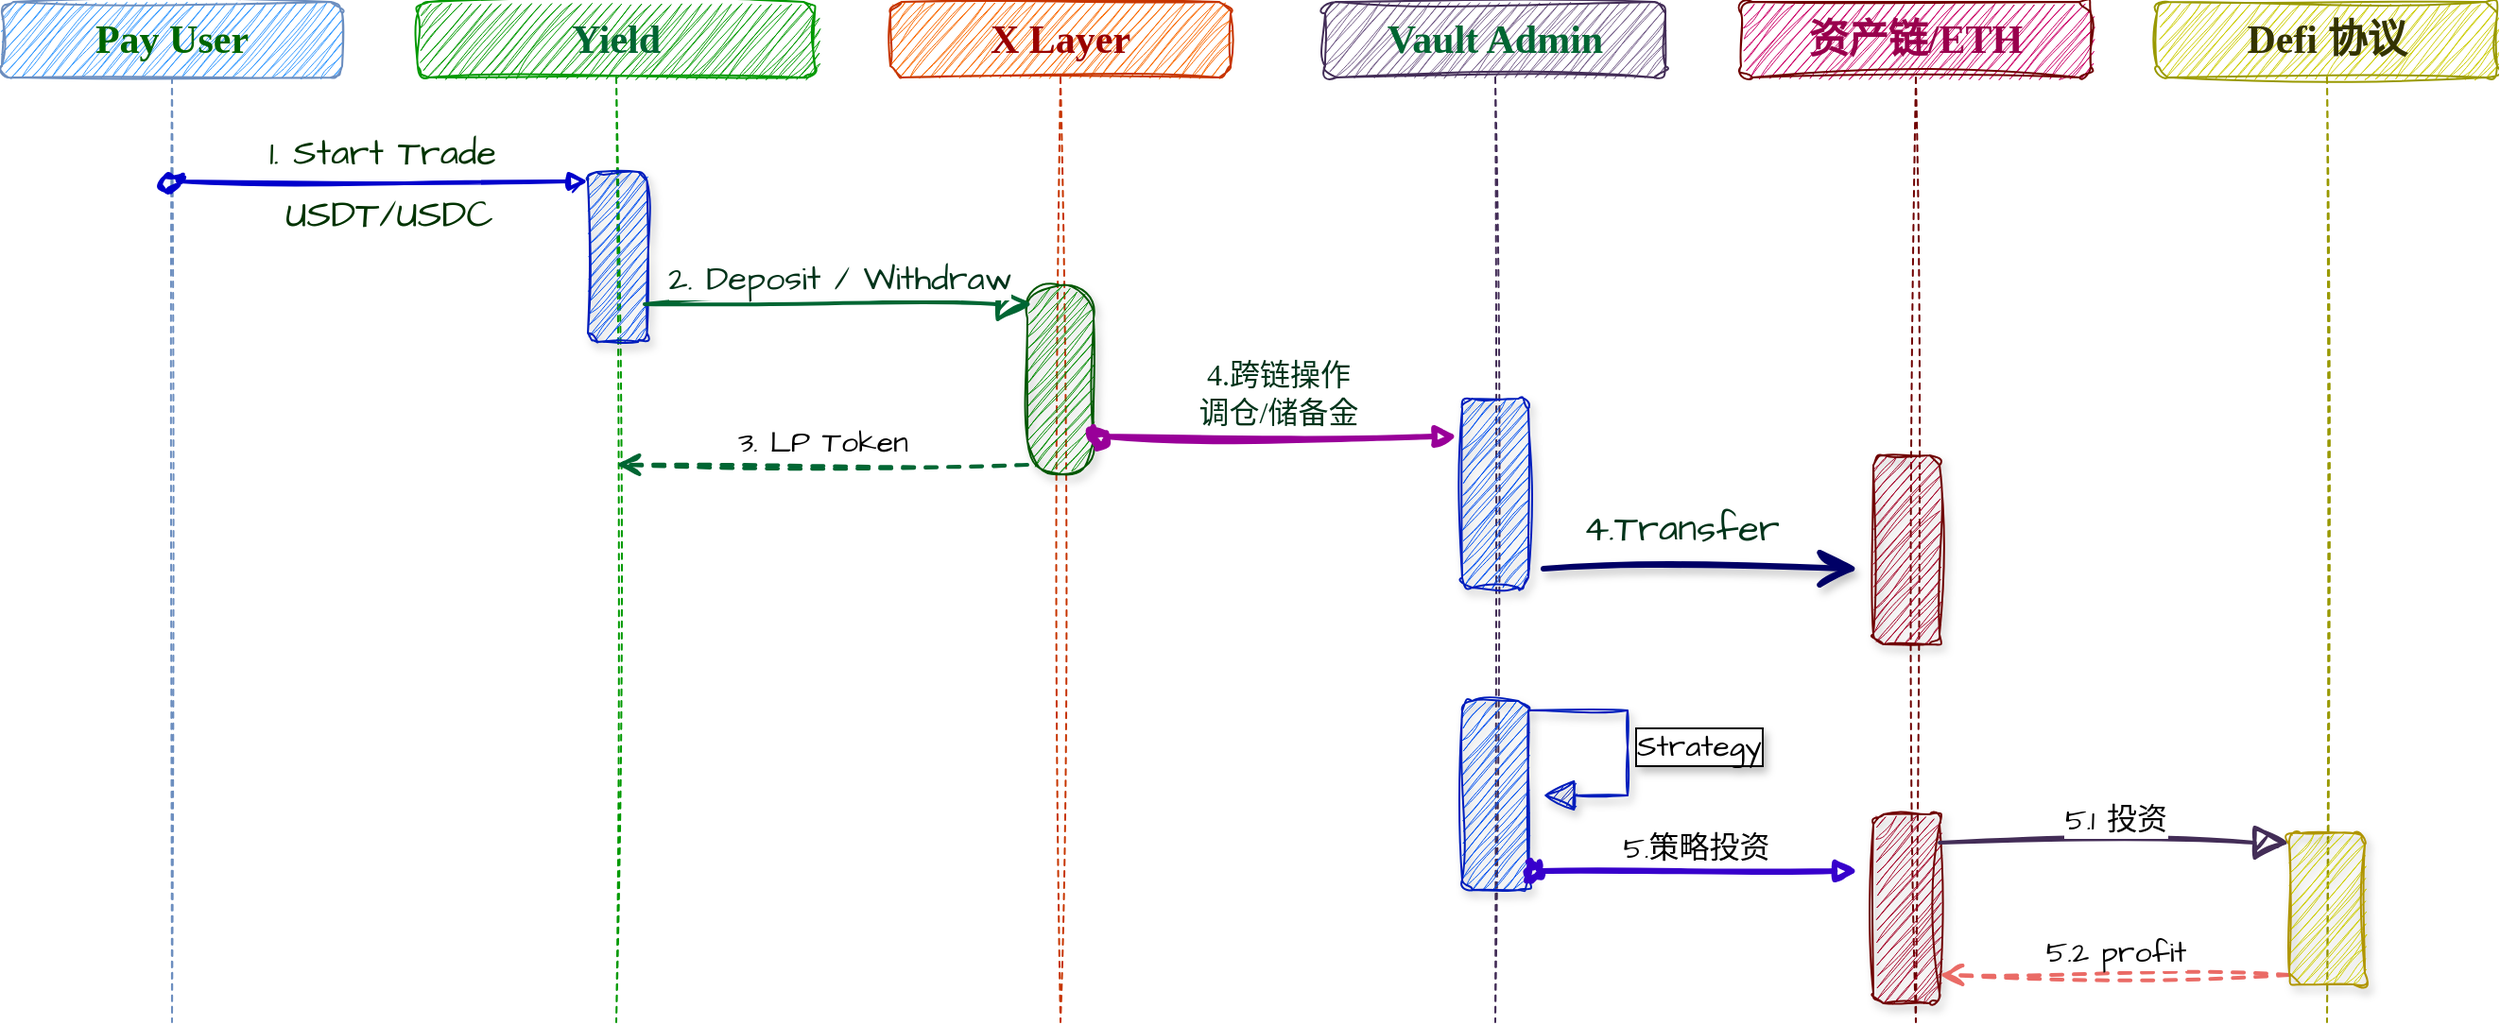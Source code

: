 <mxfile version="27.1.5">
  <diagram name="第 1 页" id="j1TzuLuGr58YibAGpSaS">
    <mxGraphModel dx="2104" dy="924" grid="0" gridSize="1" guides="1" tooltips="1" connect="1" arrows="1" fold="1" page="0" pageScale="1" pageWidth="827" pageHeight="1169" math="0" shadow="0">
      <root>
        <mxCell id="0" />
        <mxCell id="1" parent="0" />
        <mxCell id="IqrCXrtKxaEDs8SVGuVz-1" value="&lt;font style=&quot;color: rgb(0, 102, 0);&quot;&gt;Pay User&lt;/font&gt;" style="shape=umlLifeline;perimeter=lifelinePerimeter;whiteSpace=wrap;html=1;container=1;dropTarget=0;collapsible=0;recursiveResize=0;outlineConnect=0;portConstraint=eastwest;newEdgeStyle={&quot;curved&quot;:0,&quot;rounded&quot;:0};fontFamily=Comic Sans MS;sketch=1;curveFitting=1;jiggle=2;rounded=1;fillColor=#3399FF;strokeColor=#6c8ebf;fontSize=21;fontStyle=1" parent="1" vertex="1">
          <mxGeometry x="-10" width="180" height="540" as="geometry" />
        </mxCell>
        <mxCell id="IqrCXrtKxaEDs8SVGuVz-6" value="&lt;font style=&quot;color: rgb(0, 102, 51);&quot;&gt;Yield&lt;/font&gt;" style="shape=umlLifeline;perimeter=lifelinePerimeter;whiteSpace=wrap;html=1;container=1;dropTarget=0;collapsible=0;recursiveResize=0;outlineConnect=0;portConstraint=eastwest;newEdgeStyle={&quot;curved&quot;:0,&quot;rounded&quot;:0};fontFamily=Comic Sans MS;sketch=1;curveFitting=1;jiggle=2;rounded=1;fillColor=#009900;strokeColor=#009900;fontSize=21;fontStyle=1" parent="1" vertex="1">
          <mxGeometry x="210" width="210" height="540" as="geometry" />
        </mxCell>
        <mxCell id="IqrCXrtKxaEDs8SVGuVz-7" value="" style="html=1;points=[[0,0,0,0,5],[0,1,0,0,-5],[1,0,0,0,5],[1,1,0,0,-5]];perimeter=orthogonalPerimeter;outlineConnect=0;targetShapes=umlLifeline;portConstraint=eastwest;newEdgeStyle={&quot;curved&quot;:0,&quot;rounded&quot;:0};fontFamily=Architects Daughter;fontSource=https%3A%2F%2Ffonts.googleapis.com%2Fcss%3Ffamily%3DArchitects%2BDaughter;fillColor=#0050ef;strokeColor=#001DBC;fontColor=#ffffff;sketch=1;curveFitting=1;jiggle=2;rounded=1;shadow=1;" parent="IqrCXrtKxaEDs8SVGuVz-6" vertex="1">
          <mxGeometry x="90" y="90" width="31.25" height="90" as="geometry" />
        </mxCell>
        <mxCell id="IqrCXrtKxaEDs8SVGuVz-8" value="&lt;font style=&quot;font-size: 19px; color: rgb(0, 51, 0);&quot;&gt;1. Start Trade&lt;/font&gt;" style="html=1;verticalAlign=bottom;startArrow=oval;endArrow=block;startSize=8;curved=0;rounded=0;entryX=0;entryY=0;entryDx=0;entryDy=5;fontFamily=Architects Daughter;fontSource=https%3A%2F%2Ffonts.googleapis.com%2Fcss%3Ffamily%3DArchitects%2BDaughter;fontSize=16;sourcePerimeterSpacing=8;targetPerimeterSpacing=8;strokeColor=#0000CC;strokeWidth=2;sketch=1;curveFitting=1;jiggle=2;" parent="1" source="IqrCXrtKxaEDs8SVGuVz-1" target="IqrCXrtKxaEDs8SVGuVz-7" edge="1">
          <mxGeometry x="0.003" relative="1" as="geometry">
            <mxPoint x="150" y="215" as="sourcePoint" />
            <mxPoint as="offset" />
          </mxGeometry>
        </mxCell>
        <mxCell id="IqrCXrtKxaEDs8SVGuVz-9" value="&lt;font style=&quot;color: rgb(153, 0, 0);&quot;&gt;X Layer&lt;/font&gt;" style="shape=umlLifeline;perimeter=lifelinePerimeter;whiteSpace=wrap;html=1;container=1;dropTarget=0;collapsible=0;recursiveResize=0;outlineConnect=0;portConstraint=eastwest;newEdgeStyle={&quot;curved&quot;:0,&quot;rounded&quot;:0};fontFamily=Comic Sans MS;sketch=1;curveFitting=1;jiggle=2;rounded=1;fillColor=#fa6800;strokeColor=#C73500;fontSize=21;fontStyle=1;fontColor=#000000;" parent="1" vertex="1">
          <mxGeometry x="460" width="180" height="540" as="geometry" />
        </mxCell>
        <mxCell id="IqrCXrtKxaEDs8SVGuVz-11" value="" style="html=1;points=[[0,0,0,0,5],[0,1,0,0,-5],[1,0,0,0,5],[1,1,0,0,-5]];perimeter=orthogonalPerimeter;outlineConnect=0;targetShapes=umlLifeline;portConstraint=eastwest;newEdgeStyle={&quot;curved&quot;:0,&quot;rounded&quot;:0};fontFamily=Architects Daughter;fontSource=https%3A%2F%2Ffonts.googleapis.com%2Fcss%3Ffamily%3DArchitects%2BDaughter;fillColor=#008a00;fontColor=#ffffff;strokeColor=#005700;sketch=1;curveFitting=1;jiggle=2;shadow=1;rounded=1;arcSize=50;labelBackgroundColor=none;textShadow=1;glass=0;" parent="IqrCXrtKxaEDs8SVGuVz-9" vertex="1">
          <mxGeometry x="72.5" y="150" width="35" height="100" as="geometry" />
        </mxCell>
        <mxCell id="IqrCXrtKxaEDs8SVGuVz-12" value="&lt;font style=&quot;font-size: 18px; color: rgb(0, 51, 26);&quot;&gt;2. Deposit / Withdraw&lt;/font&gt;" style="html=1;verticalAlign=bottom;endArrow=block;curved=0;rounded=0;entryX=0;entryY=0;entryDx=0;entryDy=5;fontFamily=Architects Daughter;fontSource=https%3A%2F%2Ffonts.googleapis.com%2Fcss%3Ffamily%3DArchitects%2BDaughter;fontSize=16;startSize=14;endSize=14;sourcePerimeterSpacing=8;targetPerimeterSpacing=8;strokeColor=#006633;strokeWidth=2;sketch=1;curveFitting=1;jiggle=2;shadow=0;" parent="1" edge="1">
          <mxGeometry relative="1" as="geometry">
            <mxPoint x="330" y="160" as="sourcePoint" />
            <mxPoint x="535" y="160" as="targetPoint" />
          </mxGeometry>
        </mxCell>
        <mxCell id="IqrCXrtKxaEDs8SVGuVz-13" value="3. LP Token" style="html=1;verticalAlign=bottom;endArrow=open;dashed=1;endSize=8;curved=0;rounded=1;exitX=0;exitY=1;exitDx=0;exitDy=-5;fontFamily=Architects Daughter;fontSource=https%3A%2F%2Ffonts.googleapis.com%2Fcss%3Ffamily%3DArchitects%2BDaughter;fontSize=16;sourcePerimeterSpacing=8;targetPerimeterSpacing=8;strokeColor=#006633;strokeWidth=2;sketch=1;curveFitting=1;jiggle=2;" parent="1" source="IqrCXrtKxaEDs8SVGuVz-11" target="IqrCXrtKxaEDs8SVGuVz-6" edge="1">
          <mxGeometry x="0.004" relative="1" as="geometry">
            <mxPoint x="400" y="195" as="targetPoint" />
            <mxPoint as="offset" />
          </mxGeometry>
        </mxCell>
        <mxCell id="So9lpCZKGh69Al9hTp2r-1" value="&lt;font style=&quot;color: rgb(0, 102, 51);&quot;&gt;Vault Admin&lt;/font&gt;" style="shape=umlLifeline;perimeter=lifelinePerimeter;whiteSpace=wrap;html=1;container=1;dropTarget=0;collapsible=0;recursiveResize=0;outlineConnect=0;portConstraint=eastwest;newEdgeStyle={&quot;curved&quot;:0,&quot;rounded&quot;:0};fontFamily=Comic Sans MS;sketch=1;curveFitting=1;jiggle=2;rounded=1;fillColor=#76608a;strokeColor=#432D57;fontSize=21;fontStyle=1;fontColor=#ffffff;" parent="1" vertex="1">
          <mxGeometry x="690" width="180" height="540" as="geometry" />
        </mxCell>
        <mxCell id="So9lpCZKGh69Al9hTp2r-2" value="" style="html=1;points=[[0,0,0,0,5],[0,1,0,0,-5],[1,0,0,0,5],[1,1,0,0,-5]];perimeter=orthogonalPerimeter;outlineConnect=0;targetShapes=umlLifeline;portConstraint=eastwest;newEdgeStyle={&quot;curved&quot;:0,&quot;rounded&quot;:0};fontFamily=Architects Daughter;fontSource=https%3A%2F%2Ffonts.googleapis.com%2Fcss%3Ffamily%3DArchitects%2BDaughter;fillColor=#0050ef;fontColor=#ffffff;strokeColor=#001DBC;sketch=1;curveFitting=1;jiggle=2;shadow=1;rounded=1;" parent="So9lpCZKGh69Al9hTp2r-1" vertex="1">
          <mxGeometry x="72.5" y="210" width="35" height="100" as="geometry" />
        </mxCell>
        <mxCell id="So9lpCZKGh69Al9hTp2r-15" value="" style="html=1;points=[[0,0,0,0,5],[0,1,0,0,-5],[1,0,0,0,5],[1,1,0,0,-5]];perimeter=orthogonalPerimeter;outlineConnect=0;targetShapes=umlLifeline;portConstraint=eastwest;newEdgeStyle={&quot;curved&quot;:0,&quot;rounded&quot;:0};fontFamily=Architects Daughter;fontSource=https%3A%2F%2Ffonts.googleapis.com%2Fcss%3Ffamily%3DArchitects%2BDaughter;fillColor=#0050ef;fontColor=#ffffff;strokeColor=#001DBC;sketch=1;curveFitting=1;jiggle=2;shadow=1;rounded=1;" parent="So9lpCZKGh69Al9hTp2r-1" vertex="1">
          <mxGeometry x="72.5" y="370" width="35" height="100" as="geometry" />
        </mxCell>
        <mxCell id="So9lpCZKGh69Al9hTp2r-17" value="Strategy" style="html=1;align=left;spacingLeft=2;endArrow=block;rounded=0;edgeStyle=orthogonalEdgeStyle;curved=0;rounded=0;fontFamily=Architects Daughter;fontSource=https%3A%2F%2Ffonts.googleapis.com%2Fcss%3Ffamily%3DArchitects%2BDaughter;fontSize=16;startSize=14;endSize=14;sourcePerimeterSpacing=8;targetPerimeterSpacing=8;exitX=1;exitY=0;exitDx=0;exitDy=5;exitPerimeter=0;sketch=1;curveFitting=1;jiggle=2;fillColor=#0050ef;strokeColor=#001DBC;shadow=1;labelBorderColor=default;textShadow=1;" parent="So9lpCZKGh69Al9hTp2r-1" source="So9lpCZKGh69Al9hTp2r-15" target="So9lpCZKGh69Al9hTp2r-15" edge="1">
          <mxGeometry relative="1" as="geometry">
            <mxPoint x="130" y="390" as="sourcePoint" />
            <Array as="points">
              <mxPoint x="160" y="375" />
              <mxPoint x="160" y="420" />
            </Array>
            <mxPoint x="143" y="420" as="targetPoint" />
          </mxGeometry>
        </mxCell>
        <mxCell id="So9lpCZKGh69Al9hTp2r-5" value="&lt;font style=&quot;color: rgb(153, 0, 77);&quot;&gt;资产链/ETH&lt;/font&gt;" style="shape=umlLifeline;perimeter=lifelinePerimeter;whiteSpace=wrap;html=1;container=1;dropTarget=0;collapsible=0;recursiveResize=0;outlineConnect=0;portConstraint=eastwest;newEdgeStyle={&quot;curved&quot;:0,&quot;rounded&quot;:0};fontFamily=Comic Sans MS;sketch=1;curveFitting=1;jiggle=2;rounded=1;fillColor=#CC0066;strokeColor=#6F0000;fontSize=21;fontStyle=1;fontColor=#ffffff;" parent="1" vertex="1">
          <mxGeometry x="910" width="185" height="540" as="geometry" />
        </mxCell>
        <mxCell id="So9lpCZKGh69Al9hTp2r-6" value="" style="html=1;points=[[0,0,0,0,5],[0,1,0,0,-5],[1,0,0,0,5],[1,1,0,0,-5]];perimeter=orthogonalPerimeter;outlineConnect=0;targetShapes=umlLifeline;portConstraint=eastwest;newEdgeStyle={&quot;curved&quot;:0,&quot;rounded&quot;:0};fontFamily=Architects Daughter;fontSource=https%3A%2F%2Ffonts.googleapis.com%2Fcss%3Ffamily%3DArchitects%2BDaughter;fillColor=#a20025;fontColor=#ffffff;strokeColor=#6F0000;sketch=1;curveFitting=1;jiggle=2;shadow=1;rounded=1;" parent="So9lpCZKGh69Al9hTp2r-5" vertex="1">
          <mxGeometry x="70" y="240" width="35" height="100" as="geometry" />
        </mxCell>
        <mxCell id="So9lpCZKGh69Al9hTp2r-19" value="" style="html=1;points=[[0,0,0,0,5],[0,1,0,0,-5],[1,0,0,0,5],[1,1,0,0,-5]];perimeter=orthogonalPerimeter;outlineConnect=0;targetShapes=umlLifeline;portConstraint=eastwest;newEdgeStyle={&quot;curved&quot;:0,&quot;rounded&quot;:0};fontFamily=Architects Daughter;fontSource=https%3A%2F%2Ffonts.googleapis.com%2Fcss%3Ffamily%3DArchitects%2BDaughter;fillColor=#a20025;fontColor=#ffffff;strokeColor=#6F0000;sketch=1;curveFitting=1;jiggle=2;shadow=1;rounded=1;" parent="So9lpCZKGh69Al9hTp2r-5" vertex="1">
          <mxGeometry x="70" y="430" width="35" height="100" as="geometry" />
        </mxCell>
        <mxCell id="So9lpCZKGh69Al9hTp2r-24" value="5.1 投资" style="html=1;verticalAlign=bottom;endArrow=block;curved=0;rounded=0;entryX=0;entryY=0;entryDx=0;entryDy=5;fontFamily=Architects Daughter;fontSource=https%3A%2F%2Ffonts.googleapis.com%2Fcss%3Ffamily%3DArchitects%2BDaughter;fontSize=16;startSize=14;endSize=14;sourcePerimeterSpacing=8;targetPerimeterSpacing=8;strokeWidth=2;fillColor=#76608a;strokeColor=#432D57;sketch=1;curveFitting=1;jiggle=2;shadow=0;" parent="So9lpCZKGh69Al9hTp2r-5" target="So9lpCZKGh69Al9hTp2r-23" edge="1">
          <mxGeometry relative="1" as="geometry">
            <mxPoint x="105" y="445" as="sourcePoint" />
          </mxGeometry>
        </mxCell>
        <mxCell id="So9lpCZKGh69Al9hTp2r-25" value="5.2 profit" style="html=1;verticalAlign=bottom;endArrow=open;dashed=1;endSize=8;curved=0;rounded=0;exitX=0;exitY=1;exitDx=0;exitDy=-5;fontFamily=Architects Daughter;fontSource=https%3A%2F%2Ffonts.googleapis.com%2Fcss%3Ffamily%3DArchitects%2BDaughter;fontSize=16;sourcePerimeterSpacing=8;targetPerimeterSpacing=8;strokeWidth=2;strokeColor=#EA6B66;sketch=1;curveFitting=1;jiggle=2;" parent="So9lpCZKGh69Al9hTp2r-5" source="So9lpCZKGh69Al9hTp2r-23" edge="1">
          <mxGeometry relative="1" as="geometry">
            <mxPoint x="105" y="515" as="targetPoint" />
          </mxGeometry>
        </mxCell>
        <mxCell id="So9lpCZKGh69Al9hTp2r-8" value="" style="edgeStyle=none;curved=0;rounded=0;orthogonalLoop=1;jettySize=auto;html=1;fontFamily=Architects Daughter;fontSource=https%3A%2F%2Ffonts.googleapis.com%2Fcss%3Ffamily%3DArchitects%2BDaughter;fontSize=16;startSize=14;endArrow=open;endSize=14;sourcePerimeterSpacing=8;targetPerimeterSpacing=8;strokeColor=#000066;strokeWidth=3;sketch=1;curveFitting=1;jiggle=2;shadow=1;" parent="1" edge="1">
          <mxGeometry relative="1" as="geometry">
            <mxPoint x="805.5" y="300" as="sourcePoint" />
            <mxPoint x="972" y="300" as="targetPoint" />
          </mxGeometry>
        </mxCell>
        <mxCell id="So9lpCZKGh69Al9hTp2r-13" value="&lt;font style=&quot;color: rgb(0, 51, 26);&quot; face=&quot;Comic Sans MS&quot;&gt;4.跨链操作&lt;/font&gt;&lt;div&gt;&lt;font style=&quot;color: rgb(0, 51, 26);&quot; face=&quot;Comic Sans MS&quot;&gt;调仓/储备金&lt;/font&gt;&lt;/div&gt;" style="html=1;verticalAlign=bottom;startArrow=oval;endArrow=block;startSize=8;curved=0;rounded=0;fontFamily=Architects Daughter;fontSource=https%3A%2F%2Ffonts.googleapis.com%2Fcss%3Ffamily%3DArchitects%2BDaughter;fontSize=16;sourcePerimeterSpacing=8;targetPerimeterSpacing=8;strokeColor=#990099;strokeWidth=3;sketch=1;curveFitting=1;jiggle=2;fillColor=#d80073;" parent="1" edge="1">
          <mxGeometry relative="1" as="geometry">
            <mxPoint x="570" y="230" as="sourcePoint" />
            <mxPoint x="760" y="230" as="targetPoint" />
            <mxPoint as="offset" />
          </mxGeometry>
        </mxCell>
        <mxCell id="So9lpCZKGh69Al9hTp2r-14" value="&lt;font style=&quot;color: rgb(0, 51, 26);&quot;&gt;4.Transfer&lt;/font&gt;" style="text;html=1;align=center;verticalAlign=middle;resizable=0;points=[];autosize=1;strokeColor=none;fillColor=none;fontSize=20;fontFamily=Architects Daughter;fontSource=https%3A%2F%2Ffonts.googleapis.com%2Fcss%3Ffamily%3DArchitects%2BDaughter;rounded=1;sketch=1;curveFitting=1;jiggle=2;" parent="1" vertex="1">
          <mxGeometry x="817" y="260" width="122" height="36" as="geometry" />
        </mxCell>
        <mxCell id="So9lpCZKGh69Al9hTp2r-18" value="5.策略投资" style="html=1;verticalAlign=bottom;startArrow=oval;startFill=1;endArrow=block;startSize=8;curved=0;rounded=0;fontFamily=Architects Daughter;fontSource=https%3A%2F%2Ffonts.googleapis.com%2Fcss%3Ffamily%3DArchitects%2BDaughter;fontSize=16;sourcePerimeterSpacing=8;targetPerimeterSpacing=8;sketch=1;curveFitting=1;jiggle=2;fillColor=#6a00ff;strokeColor=#3700CC;strokeWidth=3;" parent="1" target="So9lpCZKGh69Al9hTp2r-19" edge="1">
          <mxGeometry width="60" relative="1" as="geometry">
            <mxPoint x="800" y="460" as="sourcePoint" />
            <mxPoint x="860" y="460" as="targetPoint" />
          </mxGeometry>
        </mxCell>
        <mxCell id="So9lpCZKGh69Al9hTp2r-20" value="&lt;font style=&quot;color: rgb(51, 51, 0);&quot;&gt;Defi 协议&lt;/font&gt;" style="shape=umlLifeline;perimeter=lifelinePerimeter;whiteSpace=wrap;html=1;container=1;dropTarget=0;collapsible=0;recursiveResize=0;outlineConnect=0;portConstraint=eastwest;newEdgeStyle={&quot;curved&quot;:0,&quot;rounded&quot;:0};fontFamily=Comic Sans MS;sketch=1;curveFitting=1;jiggle=2;rounded=1;fillColor=#CCCC00;strokeColor=#999900;fontSize=21;fontStyle=1;fontColor=#000000;" parent="1" vertex="1">
          <mxGeometry x="1130" width="180" height="540" as="geometry" />
        </mxCell>
        <mxCell id="So9lpCZKGh69Al9hTp2r-23" value="" style="html=1;points=[[0,0,0,0,5],[0,1,0,0,-5],[1,0,0,0,5],[1,1,0,0,-5]];perimeter=orthogonalPerimeter;outlineConnect=0;targetShapes=umlLifeline;portConstraint=eastwest;newEdgeStyle={&quot;curved&quot;:0,&quot;rounded&quot;:0};fontFamily=Architects Daughter;fontSource=https%3A%2F%2Ffonts.googleapis.com%2Fcss%3Ffamily%3DArchitects%2BDaughter;fillColor=#CCCC00;fontColor=#000000;strokeColor=#B09500;rounded=1;sketch=1;curveFitting=1;jiggle=2;shadow=1;" parent="So9lpCZKGh69Al9hTp2r-20" vertex="1">
          <mxGeometry x="70" y="440" width="40" height="80" as="geometry" />
        </mxCell>
        <mxCell id="qYCiY-w-z25QqMDzT4oW-1" value="&lt;font style=&quot;color: rgb(0, 51, 0);&quot;&gt;USDT/USDC&lt;/font&gt;" style="text;strokeColor=none;fillColor=none;html=1;align=center;verticalAlign=middle;whiteSpace=wrap;rounded=0;fontSize=20;fontFamily=Architects Daughter;fontSource=https%3A%2F%2Ffonts.googleapis.com%2Fcss%3Ffamily%3DArchitects%2BDaughter;fontColor=#3333FF;" vertex="1" parent="1">
          <mxGeometry x="119" y="100" width="152" height="23" as="geometry" />
        </mxCell>
      </root>
    </mxGraphModel>
  </diagram>
</mxfile>
